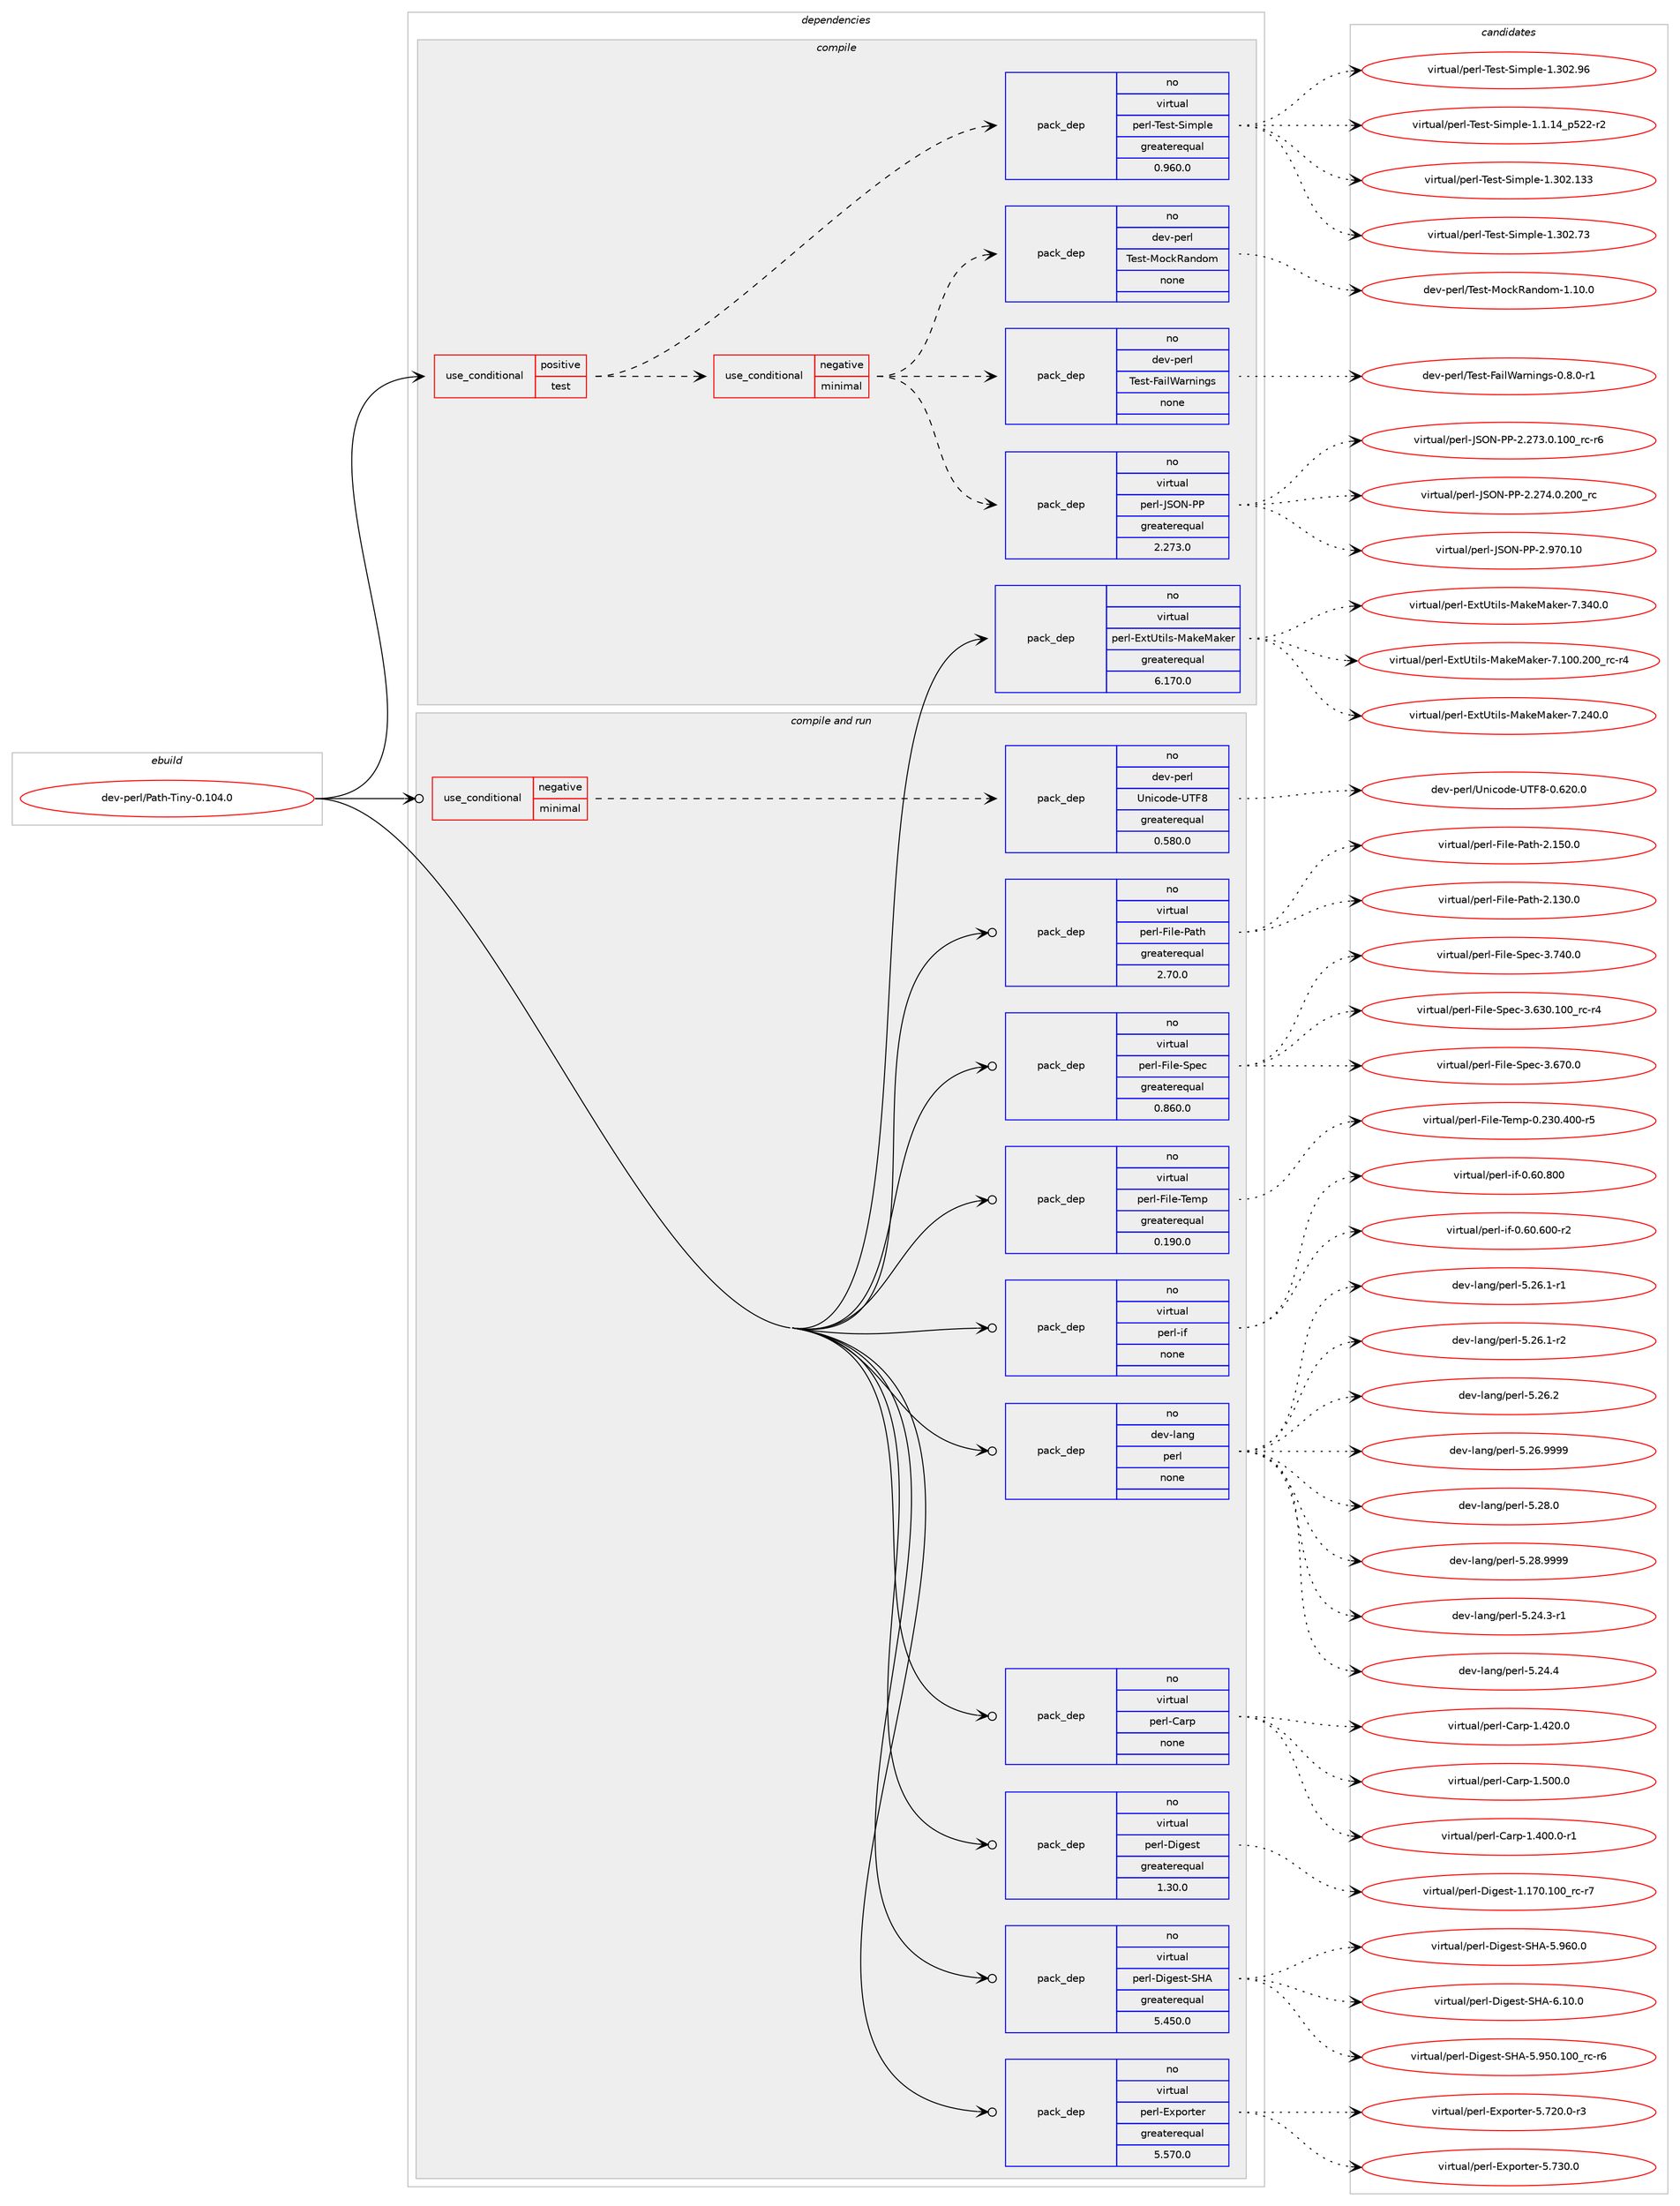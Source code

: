 digraph prolog {

# *************
# Graph options
# *************

newrank=true;
concentrate=true;
compound=true;
graph [rankdir=LR,fontname=Helvetica,fontsize=10,ranksep=1.5];#, ranksep=2.5, nodesep=0.2];
edge  [arrowhead=vee];
node  [fontname=Helvetica,fontsize=10];

# **********
# The ebuild
# **********

subgraph cluster_leftcol {
color=gray;
rank=same;
label=<<i>ebuild</i>>;
id [label="dev-perl/Path-Tiny-0.104.0", color=red, width=4, href="../dev-perl/Path-Tiny-0.104.0.svg"];
}

# ****************
# The dependencies
# ****************

subgraph cluster_midcol {
color=gray;
label=<<i>dependencies</i>>;
subgraph cluster_compile {
fillcolor="#eeeeee";
style=filled;
label=<<i>compile</i>>;
subgraph cond368705 {
dependency1387492 [label=<<TABLE BORDER="0" CELLBORDER="1" CELLSPACING="0" CELLPADDING="4"><TR><TD ROWSPAN="3" CELLPADDING="10">use_conditional</TD></TR><TR><TD>positive</TD></TR><TR><TD>test</TD></TR></TABLE>>, shape=none, color=red];
subgraph cond368706 {
dependency1387493 [label=<<TABLE BORDER="0" CELLBORDER="1" CELLSPACING="0" CELLPADDING="4"><TR><TD ROWSPAN="3" CELLPADDING="10">use_conditional</TD></TR><TR><TD>negative</TD></TR><TR><TD>minimal</TD></TR></TABLE>>, shape=none, color=red];
subgraph pack995723 {
dependency1387494 [label=<<TABLE BORDER="0" CELLBORDER="1" CELLSPACING="0" CELLPADDING="4" WIDTH="220"><TR><TD ROWSPAN="6" CELLPADDING="30">pack_dep</TD></TR><TR><TD WIDTH="110">no</TD></TR><TR><TD>virtual</TD></TR><TR><TD>perl-JSON-PP</TD></TR><TR><TD>greaterequal</TD></TR><TR><TD>2.273.0</TD></TR></TABLE>>, shape=none, color=blue];
}
dependency1387493:e -> dependency1387494:w [weight=20,style="dashed",arrowhead="vee"];
subgraph pack995724 {
dependency1387495 [label=<<TABLE BORDER="0" CELLBORDER="1" CELLSPACING="0" CELLPADDING="4" WIDTH="220"><TR><TD ROWSPAN="6" CELLPADDING="30">pack_dep</TD></TR><TR><TD WIDTH="110">no</TD></TR><TR><TD>dev-perl</TD></TR><TR><TD>Test-FailWarnings</TD></TR><TR><TD>none</TD></TR><TR><TD></TD></TR></TABLE>>, shape=none, color=blue];
}
dependency1387493:e -> dependency1387495:w [weight=20,style="dashed",arrowhead="vee"];
subgraph pack995725 {
dependency1387496 [label=<<TABLE BORDER="0" CELLBORDER="1" CELLSPACING="0" CELLPADDING="4" WIDTH="220"><TR><TD ROWSPAN="6" CELLPADDING="30">pack_dep</TD></TR><TR><TD WIDTH="110">no</TD></TR><TR><TD>dev-perl</TD></TR><TR><TD>Test-MockRandom</TD></TR><TR><TD>none</TD></TR><TR><TD></TD></TR></TABLE>>, shape=none, color=blue];
}
dependency1387493:e -> dependency1387496:w [weight=20,style="dashed",arrowhead="vee"];
}
dependency1387492:e -> dependency1387493:w [weight=20,style="dashed",arrowhead="vee"];
subgraph pack995726 {
dependency1387497 [label=<<TABLE BORDER="0" CELLBORDER="1" CELLSPACING="0" CELLPADDING="4" WIDTH="220"><TR><TD ROWSPAN="6" CELLPADDING="30">pack_dep</TD></TR><TR><TD WIDTH="110">no</TD></TR><TR><TD>virtual</TD></TR><TR><TD>perl-Test-Simple</TD></TR><TR><TD>greaterequal</TD></TR><TR><TD>0.960.0</TD></TR></TABLE>>, shape=none, color=blue];
}
dependency1387492:e -> dependency1387497:w [weight=20,style="dashed",arrowhead="vee"];
}
id:e -> dependency1387492:w [weight=20,style="solid",arrowhead="vee"];
subgraph pack995727 {
dependency1387498 [label=<<TABLE BORDER="0" CELLBORDER="1" CELLSPACING="0" CELLPADDING="4" WIDTH="220"><TR><TD ROWSPAN="6" CELLPADDING="30">pack_dep</TD></TR><TR><TD WIDTH="110">no</TD></TR><TR><TD>virtual</TD></TR><TR><TD>perl-ExtUtils-MakeMaker</TD></TR><TR><TD>greaterequal</TD></TR><TR><TD>6.170.0</TD></TR></TABLE>>, shape=none, color=blue];
}
id:e -> dependency1387498:w [weight=20,style="solid",arrowhead="vee"];
}
subgraph cluster_compileandrun {
fillcolor="#eeeeee";
style=filled;
label=<<i>compile and run</i>>;
subgraph cond368707 {
dependency1387499 [label=<<TABLE BORDER="0" CELLBORDER="1" CELLSPACING="0" CELLPADDING="4"><TR><TD ROWSPAN="3" CELLPADDING="10">use_conditional</TD></TR><TR><TD>negative</TD></TR><TR><TD>minimal</TD></TR></TABLE>>, shape=none, color=red];
subgraph pack995728 {
dependency1387500 [label=<<TABLE BORDER="0" CELLBORDER="1" CELLSPACING="0" CELLPADDING="4" WIDTH="220"><TR><TD ROWSPAN="6" CELLPADDING="30">pack_dep</TD></TR><TR><TD WIDTH="110">no</TD></TR><TR><TD>dev-perl</TD></TR><TR><TD>Unicode-UTF8</TD></TR><TR><TD>greaterequal</TD></TR><TR><TD>0.580.0</TD></TR></TABLE>>, shape=none, color=blue];
}
dependency1387499:e -> dependency1387500:w [weight=20,style="dashed",arrowhead="vee"];
}
id:e -> dependency1387499:w [weight=20,style="solid",arrowhead="odotvee"];
subgraph pack995729 {
dependency1387501 [label=<<TABLE BORDER="0" CELLBORDER="1" CELLSPACING="0" CELLPADDING="4" WIDTH="220"><TR><TD ROWSPAN="6" CELLPADDING="30">pack_dep</TD></TR><TR><TD WIDTH="110">no</TD></TR><TR><TD>dev-lang</TD></TR><TR><TD>perl</TD></TR><TR><TD>none</TD></TR><TR><TD></TD></TR></TABLE>>, shape=none, color=blue];
}
id:e -> dependency1387501:w [weight=20,style="solid",arrowhead="odotvee"];
subgraph pack995730 {
dependency1387502 [label=<<TABLE BORDER="0" CELLBORDER="1" CELLSPACING="0" CELLPADDING="4" WIDTH="220"><TR><TD ROWSPAN="6" CELLPADDING="30">pack_dep</TD></TR><TR><TD WIDTH="110">no</TD></TR><TR><TD>virtual</TD></TR><TR><TD>perl-Carp</TD></TR><TR><TD>none</TD></TR><TR><TD></TD></TR></TABLE>>, shape=none, color=blue];
}
id:e -> dependency1387502:w [weight=20,style="solid",arrowhead="odotvee"];
subgraph pack995731 {
dependency1387503 [label=<<TABLE BORDER="0" CELLBORDER="1" CELLSPACING="0" CELLPADDING="4" WIDTH="220"><TR><TD ROWSPAN="6" CELLPADDING="30">pack_dep</TD></TR><TR><TD WIDTH="110">no</TD></TR><TR><TD>virtual</TD></TR><TR><TD>perl-Digest</TD></TR><TR><TD>greaterequal</TD></TR><TR><TD>1.30.0</TD></TR></TABLE>>, shape=none, color=blue];
}
id:e -> dependency1387503:w [weight=20,style="solid",arrowhead="odotvee"];
subgraph pack995732 {
dependency1387504 [label=<<TABLE BORDER="0" CELLBORDER="1" CELLSPACING="0" CELLPADDING="4" WIDTH="220"><TR><TD ROWSPAN="6" CELLPADDING="30">pack_dep</TD></TR><TR><TD WIDTH="110">no</TD></TR><TR><TD>virtual</TD></TR><TR><TD>perl-Digest-SHA</TD></TR><TR><TD>greaterequal</TD></TR><TR><TD>5.450.0</TD></TR></TABLE>>, shape=none, color=blue];
}
id:e -> dependency1387504:w [weight=20,style="solid",arrowhead="odotvee"];
subgraph pack995733 {
dependency1387505 [label=<<TABLE BORDER="0" CELLBORDER="1" CELLSPACING="0" CELLPADDING="4" WIDTH="220"><TR><TD ROWSPAN="6" CELLPADDING="30">pack_dep</TD></TR><TR><TD WIDTH="110">no</TD></TR><TR><TD>virtual</TD></TR><TR><TD>perl-Exporter</TD></TR><TR><TD>greaterequal</TD></TR><TR><TD>5.570.0</TD></TR></TABLE>>, shape=none, color=blue];
}
id:e -> dependency1387505:w [weight=20,style="solid",arrowhead="odotvee"];
subgraph pack995734 {
dependency1387506 [label=<<TABLE BORDER="0" CELLBORDER="1" CELLSPACING="0" CELLPADDING="4" WIDTH="220"><TR><TD ROWSPAN="6" CELLPADDING="30">pack_dep</TD></TR><TR><TD WIDTH="110">no</TD></TR><TR><TD>virtual</TD></TR><TR><TD>perl-File-Path</TD></TR><TR><TD>greaterequal</TD></TR><TR><TD>2.70.0</TD></TR></TABLE>>, shape=none, color=blue];
}
id:e -> dependency1387506:w [weight=20,style="solid",arrowhead="odotvee"];
subgraph pack995735 {
dependency1387507 [label=<<TABLE BORDER="0" CELLBORDER="1" CELLSPACING="0" CELLPADDING="4" WIDTH="220"><TR><TD ROWSPAN="6" CELLPADDING="30">pack_dep</TD></TR><TR><TD WIDTH="110">no</TD></TR><TR><TD>virtual</TD></TR><TR><TD>perl-File-Spec</TD></TR><TR><TD>greaterequal</TD></TR><TR><TD>0.860.0</TD></TR></TABLE>>, shape=none, color=blue];
}
id:e -> dependency1387507:w [weight=20,style="solid",arrowhead="odotvee"];
subgraph pack995736 {
dependency1387508 [label=<<TABLE BORDER="0" CELLBORDER="1" CELLSPACING="0" CELLPADDING="4" WIDTH="220"><TR><TD ROWSPAN="6" CELLPADDING="30">pack_dep</TD></TR><TR><TD WIDTH="110">no</TD></TR><TR><TD>virtual</TD></TR><TR><TD>perl-File-Temp</TD></TR><TR><TD>greaterequal</TD></TR><TR><TD>0.190.0</TD></TR></TABLE>>, shape=none, color=blue];
}
id:e -> dependency1387508:w [weight=20,style="solid",arrowhead="odotvee"];
subgraph pack995737 {
dependency1387509 [label=<<TABLE BORDER="0" CELLBORDER="1" CELLSPACING="0" CELLPADDING="4" WIDTH="220"><TR><TD ROWSPAN="6" CELLPADDING="30">pack_dep</TD></TR><TR><TD WIDTH="110">no</TD></TR><TR><TD>virtual</TD></TR><TR><TD>perl-if</TD></TR><TR><TD>none</TD></TR><TR><TD></TD></TR></TABLE>>, shape=none, color=blue];
}
id:e -> dependency1387509:w [weight=20,style="solid",arrowhead="odotvee"];
}
subgraph cluster_run {
fillcolor="#eeeeee";
style=filled;
label=<<i>run</i>>;
}
}

# **************
# The candidates
# **************

subgraph cluster_choices {
rank=same;
color=gray;
label=<<i>candidates</i>>;

subgraph choice995723 {
color=black;
nodesep=1;
choice1181051141161179710847112101114108457483797845808045504650555146484649484895114994511454 [label="virtual/perl-JSON-PP-2.273.0.100_rc-r6", color=red, width=4,href="../virtual/perl-JSON-PP-2.273.0.100_rc-r6.svg"];
choice118105114116117971084711210111410845748379784580804550465055524648465048489511499 [label="virtual/perl-JSON-PP-2.274.0.200_rc", color=red, width=4,href="../virtual/perl-JSON-PP-2.274.0.200_rc.svg"];
choice11810511411611797108471121011141084574837978458080455046575548464948 [label="virtual/perl-JSON-PP-2.970.10", color=red, width=4,href="../virtual/perl-JSON-PP-2.970.10.svg"];
dependency1387494:e -> choice1181051141161179710847112101114108457483797845808045504650555146484649484895114994511454:w [style=dotted,weight="100"];
dependency1387494:e -> choice118105114116117971084711210111410845748379784580804550465055524648465048489511499:w [style=dotted,weight="100"];
dependency1387494:e -> choice11810511411611797108471121011141084574837978458080455046575548464948:w [style=dotted,weight="100"];
}
subgraph choice995724 {
color=black;
nodesep=1;
choice10010111845112101114108478410111511645709710510887971141101051101031154548465646484511449 [label="dev-perl/Test-FailWarnings-0.8.0-r1", color=red, width=4,href="../dev-perl/Test-FailWarnings-0.8.0-r1.svg"];
dependency1387495:e -> choice10010111845112101114108478410111511645709710510887971141101051101031154548465646484511449:w [style=dotted,weight="100"];
}
subgraph choice995725 {
color=black;
nodesep=1;
choice100101118451121011141084784101115116457711199107829711010011110945494649484648 [label="dev-perl/Test-MockRandom-1.10.0", color=red, width=4,href="../dev-perl/Test-MockRandom-1.10.0.svg"];
dependency1387496:e -> choice100101118451121011141084784101115116457711199107829711010011110945494649484648:w [style=dotted,weight="100"];
}
subgraph choice995726 {
color=black;
nodesep=1;
choice11810511411611797108471121011141084584101115116458310510911210810145494649464952951125350504511450 [label="virtual/perl-Test-Simple-1.1.14_p522-r2", color=red, width=4,href="../virtual/perl-Test-Simple-1.1.14_p522-r2.svg"];
choice11810511411611797108471121011141084584101115116458310510911210810145494651485046495151 [label="virtual/perl-Test-Simple-1.302.133", color=red, width=4,href="../virtual/perl-Test-Simple-1.302.133.svg"];
choice118105114116117971084711210111410845841011151164583105109112108101454946514850465551 [label="virtual/perl-Test-Simple-1.302.73", color=red, width=4,href="../virtual/perl-Test-Simple-1.302.73.svg"];
choice118105114116117971084711210111410845841011151164583105109112108101454946514850465754 [label="virtual/perl-Test-Simple-1.302.96", color=red, width=4,href="../virtual/perl-Test-Simple-1.302.96.svg"];
dependency1387497:e -> choice11810511411611797108471121011141084584101115116458310510911210810145494649464952951125350504511450:w [style=dotted,weight="100"];
dependency1387497:e -> choice11810511411611797108471121011141084584101115116458310510911210810145494651485046495151:w [style=dotted,weight="100"];
dependency1387497:e -> choice118105114116117971084711210111410845841011151164583105109112108101454946514850465551:w [style=dotted,weight="100"];
dependency1387497:e -> choice118105114116117971084711210111410845841011151164583105109112108101454946514850465754:w [style=dotted,weight="100"];
}
subgraph choice995727 {
color=black;
nodesep=1;
choice118105114116117971084711210111410845691201168511610510811545779710710177971071011144555464948484650484895114994511452 [label="virtual/perl-ExtUtils-MakeMaker-7.100.200_rc-r4", color=red, width=4,href="../virtual/perl-ExtUtils-MakeMaker-7.100.200_rc-r4.svg"];
choice118105114116117971084711210111410845691201168511610510811545779710710177971071011144555465052484648 [label="virtual/perl-ExtUtils-MakeMaker-7.240.0", color=red, width=4,href="../virtual/perl-ExtUtils-MakeMaker-7.240.0.svg"];
choice118105114116117971084711210111410845691201168511610510811545779710710177971071011144555465152484648 [label="virtual/perl-ExtUtils-MakeMaker-7.340.0", color=red, width=4,href="../virtual/perl-ExtUtils-MakeMaker-7.340.0.svg"];
dependency1387498:e -> choice118105114116117971084711210111410845691201168511610510811545779710710177971071011144555464948484650484895114994511452:w [style=dotted,weight="100"];
dependency1387498:e -> choice118105114116117971084711210111410845691201168511610510811545779710710177971071011144555465052484648:w [style=dotted,weight="100"];
dependency1387498:e -> choice118105114116117971084711210111410845691201168511610510811545779710710177971071011144555465152484648:w [style=dotted,weight="100"];
}
subgraph choice995728 {
color=black;
nodesep=1;
choice1001011184511210111410847851101059911110010145858470564548465450484648 [label="dev-perl/Unicode-UTF8-0.620.0", color=red, width=4,href="../dev-perl/Unicode-UTF8-0.620.0.svg"];
dependency1387500:e -> choice1001011184511210111410847851101059911110010145858470564548465450484648:w [style=dotted,weight="100"];
}
subgraph choice995729 {
color=black;
nodesep=1;
choice100101118451089711010347112101114108455346505246514511449 [label="dev-lang/perl-5.24.3-r1", color=red, width=4,href="../dev-lang/perl-5.24.3-r1.svg"];
choice10010111845108971101034711210111410845534650524652 [label="dev-lang/perl-5.24.4", color=red, width=4,href="../dev-lang/perl-5.24.4.svg"];
choice100101118451089711010347112101114108455346505446494511449 [label="dev-lang/perl-5.26.1-r1", color=red, width=4,href="../dev-lang/perl-5.26.1-r1.svg"];
choice100101118451089711010347112101114108455346505446494511450 [label="dev-lang/perl-5.26.1-r2", color=red, width=4,href="../dev-lang/perl-5.26.1-r2.svg"];
choice10010111845108971101034711210111410845534650544650 [label="dev-lang/perl-5.26.2", color=red, width=4,href="../dev-lang/perl-5.26.2.svg"];
choice10010111845108971101034711210111410845534650544657575757 [label="dev-lang/perl-5.26.9999", color=red, width=4,href="../dev-lang/perl-5.26.9999.svg"];
choice10010111845108971101034711210111410845534650564648 [label="dev-lang/perl-5.28.0", color=red, width=4,href="../dev-lang/perl-5.28.0.svg"];
choice10010111845108971101034711210111410845534650564657575757 [label="dev-lang/perl-5.28.9999", color=red, width=4,href="../dev-lang/perl-5.28.9999.svg"];
dependency1387501:e -> choice100101118451089711010347112101114108455346505246514511449:w [style=dotted,weight="100"];
dependency1387501:e -> choice10010111845108971101034711210111410845534650524652:w [style=dotted,weight="100"];
dependency1387501:e -> choice100101118451089711010347112101114108455346505446494511449:w [style=dotted,weight="100"];
dependency1387501:e -> choice100101118451089711010347112101114108455346505446494511450:w [style=dotted,weight="100"];
dependency1387501:e -> choice10010111845108971101034711210111410845534650544650:w [style=dotted,weight="100"];
dependency1387501:e -> choice10010111845108971101034711210111410845534650544657575757:w [style=dotted,weight="100"];
dependency1387501:e -> choice10010111845108971101034711210111410845534650564648:w [style=dotted,weight="100"];
dependency1387501:e -> choice10010111845108971101034711210111410845534650564657575757:w [style=dotted,weight="100"];
}
subgraph choice995730 {
color=black;
nodesep=1;
choice118105114116117971084711210111410845679711411245494652484846484511449 [label="virtual/perl-Carp-1.400.0-r1", color=red, width=4,href="../virtual/perl-Carp-1.400.0-r1.svg"];
choice11810511411611797108471121011141084567971141124549465250484648 [label="virtual/perl-Carp-1.420.0", color=red, width=4,href="../virtual/perl-Carp-1.420.0.svg"];
choice11810511411611797108471121011141084567971141124549465348484648 [label="virtual/perl-Carp-1.500.0", color=red, width=4,href="../virtual/perl-Carp-1.500.0.svg"];
dependency1387502:e -> choice118105114116117971084711210111410845679711411245494652484846484511449:w [style=dotted,weight="100"];
dependency1387502:e -> choice11810511411611797108471121011141084567971141124549465250484648:w [style=dotted,weight="100"];
dependency1387502:e -> choice11810511411611797108471121011141084567971141124549465348484648:w [style=dotted,weight="100"];
}
subgraph choice995731 {
color=black;
nodesep=1;
choice118105114116117971084711210111410845681051031011151164549464955484649484895114994511455 [label="virtual/perl-Digest-1.170.100_rc-r7", color=red, width=4,href="../virtual/perl-Digest-1.170.100_rc-r7.svg"];
dependency1387503:e -> choice118105114116117971084711210111410845681051031011151164549464955484649484895114994511455:w [style=dotted,weight="100"];
}
subgraph choice995732 {
color=black;
nodesep=1;
choice11810511411611797108471121011141084568105103101115116458372654553465753484649484895114994511454 [label="virtual/perl-Digest-SHA-5.950.100_rc-r6", color=red, width=4,href="../virtual/perl-Digest-SHA-5.950.100_rc-r6.svg"];
choice11810511411611797108471121011141084568105103101115116458372654553465754484648 [label="virtual/perl-Digest-SHA-5.960.0", color=red, width=4,href="../virtual/perl-Digest-SHA-5.960.0.svg"];
choice118105114116117971084711210111410845681051031011151164583726545544649484648 [label="virtual/perl-Digest-SHA-6.10.0", color=red, width=4,href="../virtual/perl-Digest-SHA-6.10.0.svg"];
dependency1387504:e -> choice11810511411611797108471121011141084568105103101115116458372654553465753484649484895114994511454:w [style=dotted,weight="100"];
dependency1387504:e -> choice11810511411611797108471121011141084568105103101115116458372654553465754484648:w [style=dotted,weight="100"];
dependency1387504:e -> choice118105114116117971084711210111410845681051031011151164583726545544649484648:w [style=dotted,weight="100"];
}
subgraph choice995733 {
color=black;
nodesep=1;
choice1181051141161179710847112101114108456912011211111411610111445534655504846484511451 [label="virtual/perl-Exporter-5.720.0-r3", color=red, width=4,href="../virtual/perl-Exporter-5.720.0-r3.svg"];
choice118105114116117971084711210111410845691201121111141161011144553465551484648 [label="virtual/perl-Exporter-5.730.0", color=red, width=4,href="../virtual/perl-Exporter-5.730.0.svg"];
dependency1387505:e -> choice1181051141161179710847112101114108456912011211111411610111445534655504846484511451:w [style=dotted,weight="100"];
dependency1387505:e -> choice118105114116117971084711210111410845691201121111141161011144553465551484648:w [style=dotted,weight="100"];
}
subgraph choice995734 {
color=black;
nodesep=1;
choice118105114116117971084711210111410845701051081014580971161044550464951484648 [label="virtual/perl-File-Path-2.130.0", color=red, width=4,href="../virtual/perl-File-Path-2.130.0.svg"];
choice118105114116117971084711210111410845701051081014580971161044550464953484648 [label="virtual/perl-File-Path-2.150.0", color=red, width=4,href="../virtual/perl-File-Path-2.150.0.svg"];
dependency1387506:e -> choice118105114116117971084711210111410845701051081014580971161044550464951484648:w [style=dotted,weight="100"];
dependency1387506:e -> choice118105114116117971084711210111410845701051081014580971161044550464953484648:w [style=dotted,weight="100"];
}
subgraph choice995735 {
color=black;
nodesep=1;
choice118105114116117971084711210111410845701051081014583112101994551465451484649484895114994511452 [label="virtual/perl-File-Spec-3.630.100_rc-r4", color=red, width=4,href="../virtual/perl-File-Spec-3.630.100_rc-r4.svg"];
choice118105114116117971084711210111410845701051081014583112101994551465455484648 [label="virtual/perl-File-Spec-3.670.0", color=red, width=4,href="../virtual/perl-File-Spec-3.670.0.svg"];
choice118105114116117971084711210111410845701051081014583112101994551465552484648 [label="virtual/perl-File-Spec-3.740.0", color=red, width=4,href="../virtual/perl-File-Spec-3.740.0.svg"];
dependency1387507:e -> choice118105114116117971084711210111410845701051081014583112101994551465451484649484895114994511452:w [style=dotted,weight="100"];
dependency1387507:e -> choice118105114116117971084711210111410845701051081014583112101994551465455484648:w [style=dotted,weight="100"];
dependency1387507:e -> choice118105114116117971084711210111410845701051081014583112101994551465552484648:w [style=dotted,weight="100"];
}
subgraph choice995736 {
color=black;
nodesep=1;
choice118105114116117971084711210111410845701051081014584101109112454846505148465248484511453 [label="virtual/perl-File-Temp-0.230.400-r5", color=red, width=4,href="../virtual/perl-File-Temp-0.230.400-r5.svg"];
dependency1387508:e -> choice118105114116117971084711210111410845701051081014584101109112454846505148465248484511453:w [style=dotted,weight="100"];
}
subgraph choice995737 {
color=black;
nodesep=1;
choice1181051141161179710847112101114108451051024548465448465448484511450 [label="virtual/perl-if-0.60.600-r2", color=red, width=4,href="../virtual/perl-if-0.60.600-r2.svg"];
choice118105114116117971084711210111410845105102454846544846564848 [label="virtual/perl-if-0.60.800", color=red, width=4,href="../virtual/perl-if-0.60.800.svg"];
dependency1387509:e -> choice1181051141161179710847112101114108451051024548465448465448484511450:w [style=dotted,weight="100"];
dependency1387509:e -> choice118105114116117971084711210111410845105102454846544846564848:w [style=dotted,weight="100"];
}
}

}
